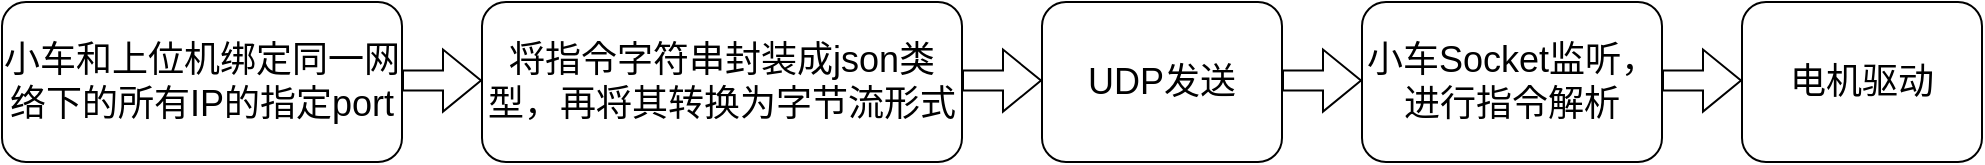 <mxfile version="26.0.16">
  <diagram id="6a731a19-8d31-9384-78a2-239565b7b9f0" name="Page-1">
    <mxGraphModel dx="1500" dy="796" grid="1" gridSize="10" guides="1" tooltips="1" connect="1" arrows="1" fold="1" page="1" pageScale="1" pageWidth="1169" pageHeight="827" background="none" math="0" shadow="0">
      <root>
        <mxCell id="0" />
        <mxCell id="1" parent="0" />
        <mxCell id="xWqsC73nyLLBT6MzewJM-56" value="&lt;font style=&quot;font-size: 18px;&quot;&gt;小车和上位机绑定同一网络下的所有IP的指定port&lt;/font&gt;" style="rounded=1;whiteSpace=wrap;html=1;" vertex="1" parent="1">
          <mxGeometry y="200" width="200" height="80" as="geometry" />
        </mxCell>
        <mxCell id="xWqsC73nyLLBT6MzewJM-57" value="&lt;font style=&quot;font-size: 18px;&quot;&gt;将指令字符串封装成json类型，再将其转换为字节流形式&lt;/font&gt;" style="rounded=1;whiteSpace=wrap;html=1;" vertex="1" parent="1">
          <mxGeometry x="240" y="200" width="240" height="80" as="geometry" />
        </mxCell>
        <mxCell id="xWqsC73nyLLBT6MzewJM-58" value="&lt;font style=&quot;font-size: 18px;&quot;&gt;UDP发送&lt;/font&gt;" style="rounded=1;whiteSpace=wrap;html=1;" vertex="1" parent="1">
          <mxGeometry x="520" y="200" width="120" height="80" as="geometry" />
        </mxCell>
        <mxCell id="xWqsC73nyLLBT6MzewJM-59" value="&lt;font style=&quot;font-size: 18px;&quot;&gt;小车Socket监听，进行指令解析&lt;/font&gt;" style="rounded=1;whiteSpace=wrap;html=1;" vertex="1" parent="1">
          <mxGeometry x="680" y="200" width="150" height="80" as="geometry" />
        </mxCell>
        <mxCell id="xWqsC73nyLLBT6MzewJM-60" value="&lt;font style=&quot;font-size: 18px;&quot;&gt;电机驱动&lt;/font&gt;" style="rounded=1;whiteSpace=wrap;html=1;" vertex="1" parent="1">
          <mxGeometry x="870" y="200" width="120" height="80" as="geometry" />
        </mxCell>
        <mxCell id="xWqsC73nyLLBT6MzewJM-61" value="" style="shape=flexArrow;endArrow=classic;html=1;rounded=0;" edge="1" parent="1">
          <mxGeometry width="50" height="50" relative="1" as="geometry">
            <mxPoint x="200" y="239.29" as="sourcePoint" />
            <mxPoint x="240" y="239.29" as="targetPoint" />
          </mxGeometry>
        </mxCell>
        <mxCell id="xWqsC73nyLLBT6MzewJM-66" value="" style="shape=flexArrow;endArrow=classic;html=1;rounded=0;" edge="1" parent="1">
          <mxGeometry width="50" height="50" relative="1" as="geometry">
            <mxPoint x="480" y="239.29" as="sourcePoint" />
            <mxPoint x="520" y="239.29" as="targetPoint" />
          </mxGeometry>
        </mxCell>
        <mxCell id="xWqsC73nyLLBT6MzewJM-67" value="" style="shape=flexArrow;endArrow=classic;html=1;rounded=0;" edge="1" parent="1">
          <mxGeometry width="50" height="50" relative="1" as="geometry">
            <mxPoint x="640" y="239.29" as="sourcePoint" />
            <mxPoint x="680" y="239.29" as="targetPoint" />
          </mxGeometry>
        </mxCell>
        <mxCell id="xWqsC73nyLLBT6MzewJM-68" value="" style="shape=flexArrow;endArrow=classic;html=1;rounded=0;" edge="1" parent="1">
          <mxGeometry width="50" height="50" relative="1" as="geometry">
            <mxPoint x="830" y="239.29" as="sourcePoint" />
            <mxPoint x="870" y="239.29" as="targetPoint" />
          </mxGeometry>
        </mxCell>
      </root>
    </mxGraphModel>
  </diagram>
</mxfile>
